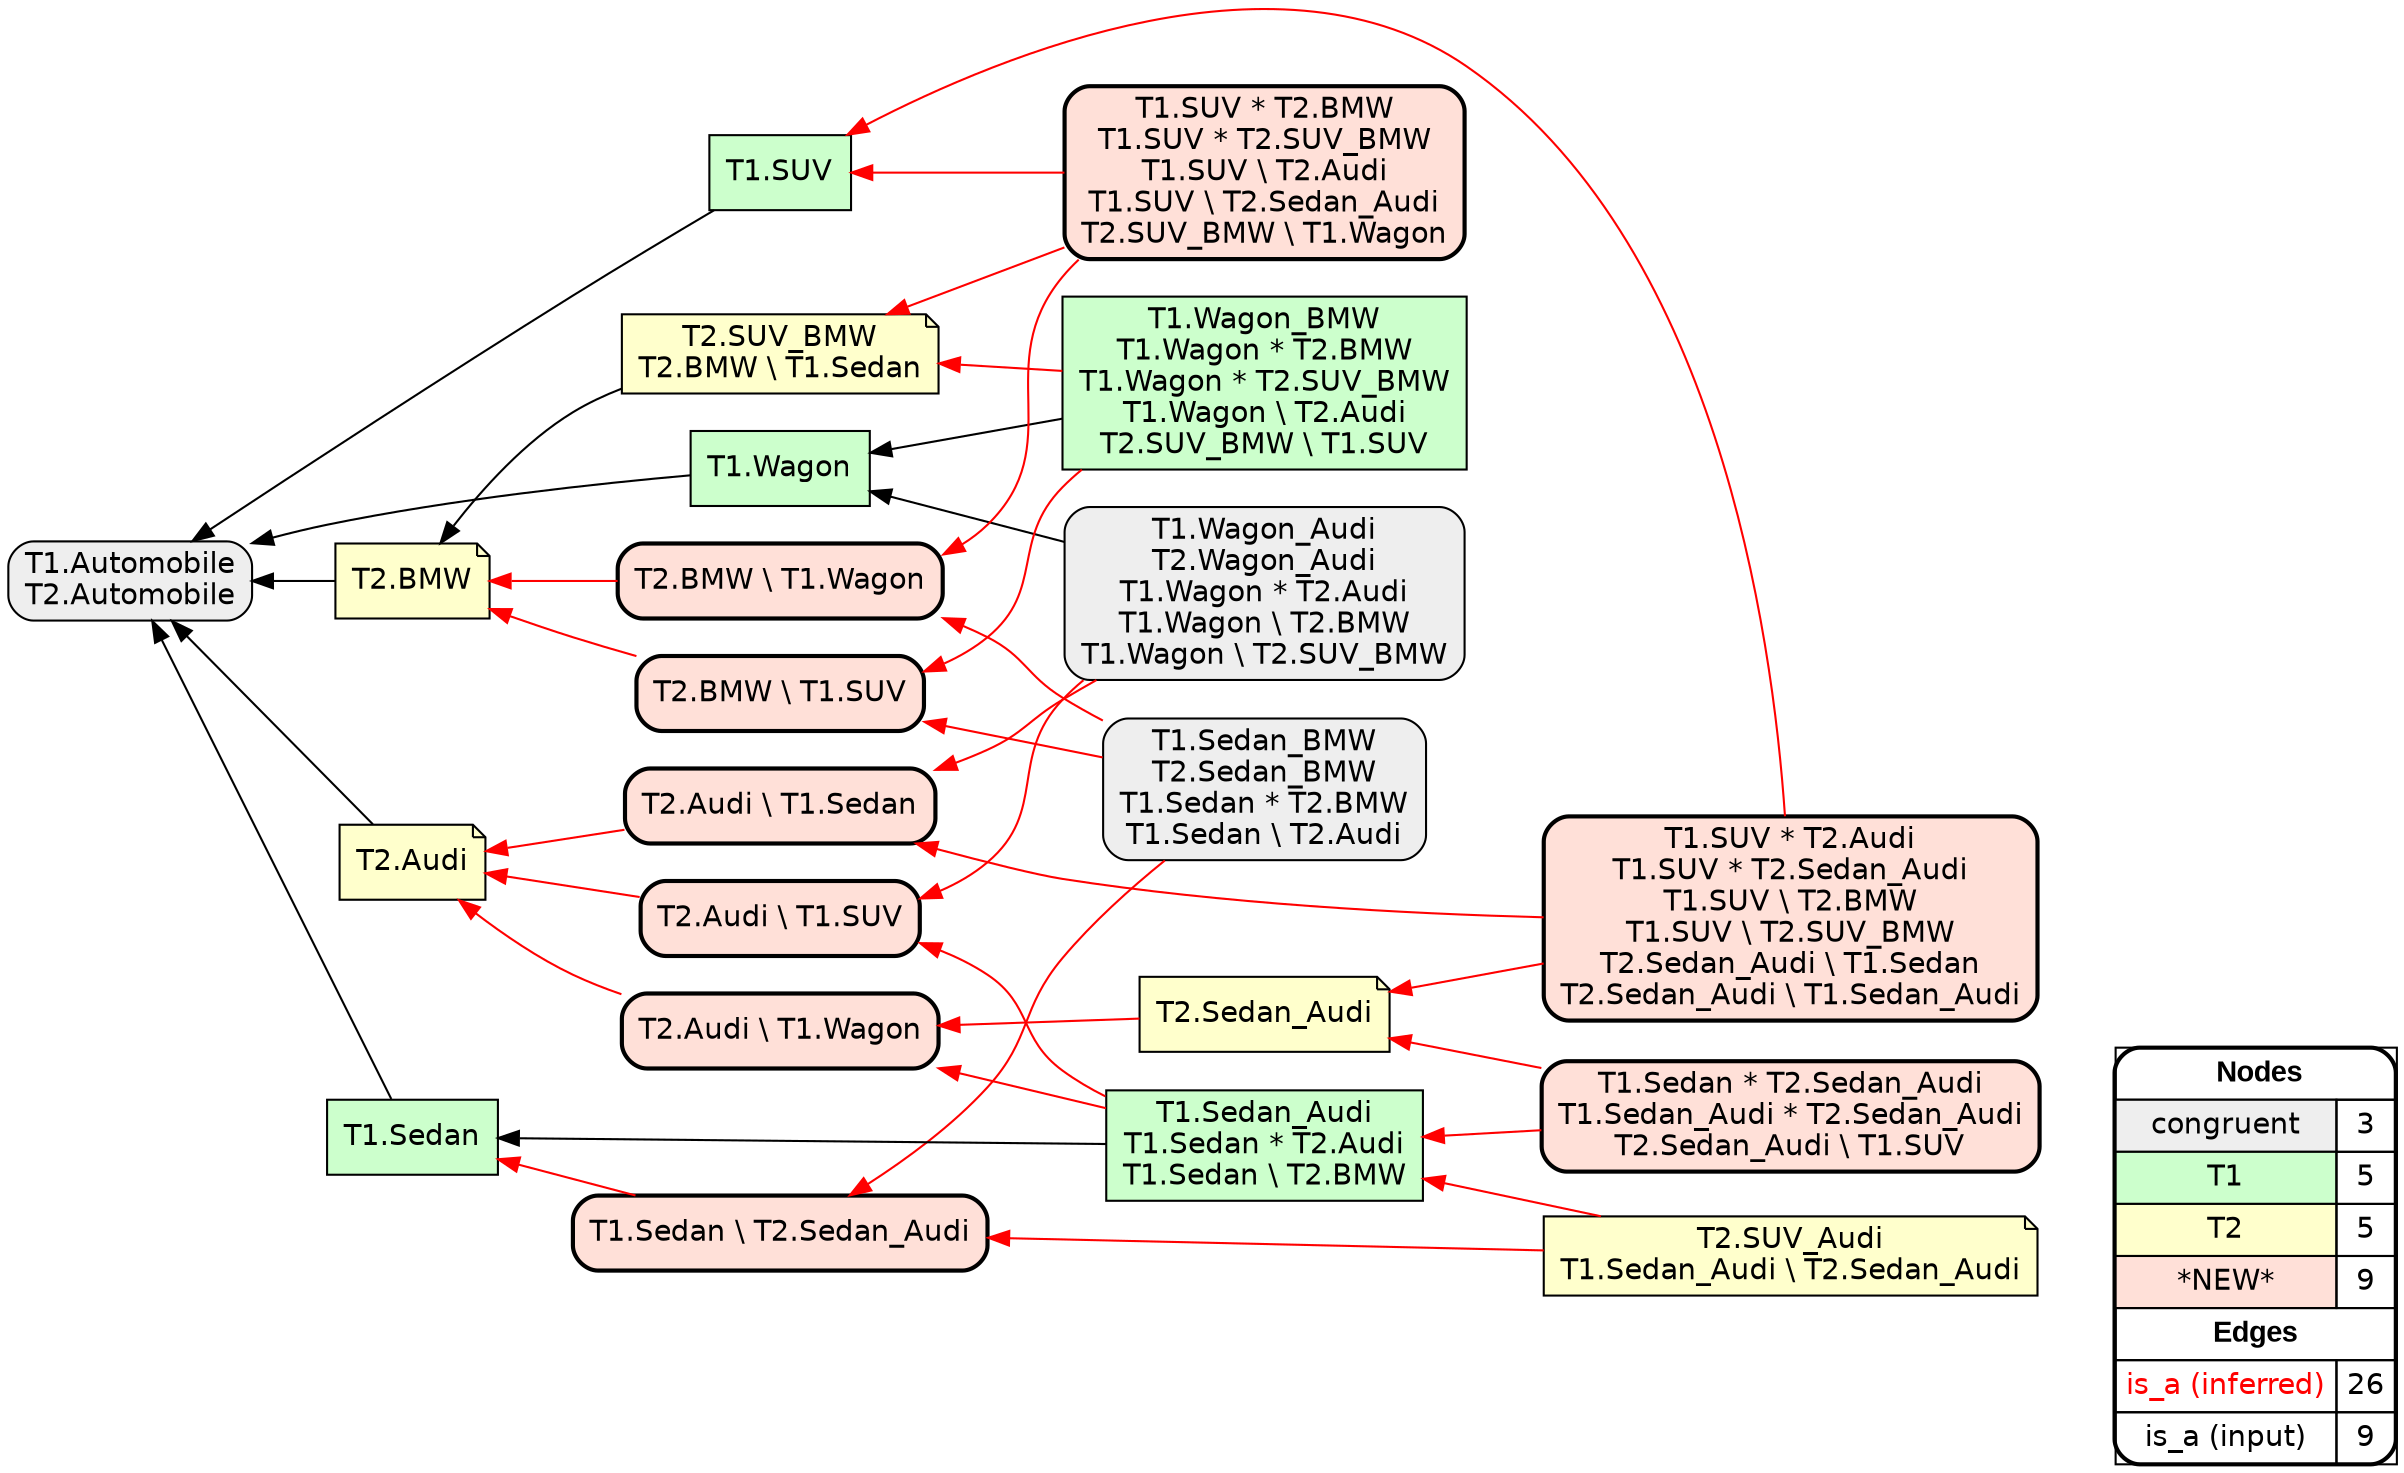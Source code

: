 digraph{
rankdir=RL
node[shape=box style="filled,rounded" fillcolor="#EEEEEE" fontname="helvetica"] 
"T1.Automobile\nT2.Automobile"
"T1.Wagon_Audi\nT2.Wagon_Audi\nT1.Wagon * T2.Audi\nT1.Wagon \\ T2.BMW\nT1.Wagon \\ T2.SUV_BMW"
"T1.Sedan_BMW\nT2.Sedan_BMW\nT1.Sedan * T2.BMW\nT1.Sedan \\ T2.Audi"
node[shape=box style=filled fillcolor="#CCFFCC" fontname="helvetica"] 
"T1.Sedan_Audi\nT1.Sedan * T2.Audi\nT1.Sedan \\ T2.BMW"
"T1.Wagon"
"T1.Wagon_BMW\nT1.Wagon * T2.BMW\nT1.Wagon * T2.SUV_BMW\nT1.Wagon \\ T2.Audi\nT2.SUV_BMW \\ T1.SUV"
"T1.Sedan"
"T1.SUV"
node[shape=note style=filled fillcolor="#FFFFCC" fontname="helvetica"] 
"T2.Audi"
"T2.BMW"
"T2.Sedan_Audi"
"T2.SUV_Audi\nT1.Sedan_Audi \\ T2.Sedan_Audi"
"T2.SUV_BMW\nT2.BMW \\ T1.Sedan"
node[shape=box style="filled,rounded,bold" fillcolor="#FFE0D8" fontname="helvetica"] 
"T2.BMW \\ T1.SUV"
"T2.Audi \\ T1.Wagon"
"T2.Audi \\ T1.Sedan"
"T1.SUV * T2.Audi\nT1.SUV * T2.Sedan_Audi\nT1.SUV \\ T2.BMW\nT1.SUV \\ T2.SUV_BMW\nT2.Sedan_Audi \\ T1.Sedan\nT2.Sedan_Audi \\ T1.Sedan_Audi"
"T2.BMW \\ T1.Wagon"
"T1.SUV * T2.BMW\nT1.SUV * T2.SUV_BMW\nT1.SUV \\ T2.Audi\nT1.SUV \\ T2.Sedan_Audi\nT2.SUV_BMW \\ T1.Wagon"
"T2.Audi \\ T1.SUV"
"T1.Sedan \\ T2.Sedan_Audi"
"T1.Sedan * T2.Sedan_Audi\nT1.Sedan_Audi * T2.Sedan_Audi\nT2.Sedan_Audi \\ T1.SUV"
edge[arrowhead=normal style=dotted color="#000000" constraint=true penwidth=1]
edge[arrowhead=normal style=solid color="#FF0000" constraint=true penwidth=1]
"T1.Sedan \\ T2.Sedan_Audi" -> "T1.Sedan"
"T1.Sedan_BMW\nT2.Sedan_BMW\nT1.Sedan * T2.BMW\nT1.Sedan \\ T2.Audi" -> "T2.BMW \\ T1.SUV"
"T1.Sedan_Audi\nT1.Sedan * T2.Audi\nT1.Sedan \\ T2.BMW" -> "T2.Audi \\ T1.SUV"
"T1.SUV * T2.BMW\nT1.SUV * T2.SUV_BMW\nT1.SUV \\ T2.Audi\nT1.SUV \\ T2.Sedan_Audi\nT2.SUV_BMW \\ T1.Wagon" -> "T2.SUV_BMW\nT2.BMW \\ T1.Sedan"
"T2.BMW \\ T1.SUV" -> "T2.BMW"
"T1.Sedan_BMW\nT2.Sedan_BMW\nT1.Sedan * T2.BMW\nT1.Sedan \\ T2.Audi" -> "T1.Sedan \\ T2.Sedan_Audi"
"T1.Wagon_BMW\nT1.Wagon * T2.BMW\nT1.Wagon * T2.SUV_BMW\nT1.Wagon \\ T2.Audi\nT2.SUV_BMW \\ T1.SUV" -> "T2.SUV_BMW\nT2.BMW \\ T1.Sedan"
"T2.BMW \\ T1.Wagon" -> "T2.BMW"
"T1.Wagon_Audi\nT2.Wagon_Audi\nT1.Wagon * T2.Audi\nT1.Wagon \\ T2.BMW\nT1.Wagon \\ T2.SUV_BMW" -> "T2.Audi \\ T1.SUV"
"T1.SUV * T2.Audi\nT1.SUV * T2.Sedan_Audi\nT1.SUV \\ T2.BMW\nT1.SUV \\ T2.SUV_BMW\nT2.Sedan_Audi \\ T1.Sedan\nT2.Sedan_Audi \\ T1.Sedan_Audi" -> "T2.Audi \\ T1.Sedan"
"T1.Wagon_BMW\nT1.Wagon * T2.BMW\nT1.Wagon * T2.SUV_BMW\nT1.Wagon \\ T2.Audi\nT2.SUV_BMW \\ T1.SUV" -> "T2.BMW \\ T1.SUV"
"T1.SUV * T2.BMW\nT1.SUV * T2.SUV_BMW\nT1.SUV \\ T2.Audi\nT1.SUV \\ T2.Sedan_Audi\nT2.SUV_BMW \\ T1.Wagon" -> "T2.BMW \\ T1.Wagon"
"T1.Wagon_Audi\nT2.Wagon_Audi\nT1.Wagon * T2.Audi\nT1.Wagon \\ T2.BMW\nT1.Wagon \\ T2.SUV_BMW" -> "T2.Audi \\ T1.Sedan"
"T2.Audi \\ T1.SUV" -> "T2.Audi"
"T1.Sedan_BMW\nT2.Sedan_BMW\nT1.Sedan * T2.BMW\nT1.Sedan \\ T2.Audi" -> "T2.BMW \\ T1.Wagon"
"T2.Audi \\ T1.Sedan" -> "T2.Audi"
"T1.SUV * T2.BMW\nT1.SUV * T2.SUV_BMW\nT1.SUV \\ T2.Audi\nT1.SUV \\ T2.Sedan_Audi\nT2.SUV_BMW \\ T1.Wagon" -> "T1.SUV"
"T1.Sedan * T2.Sedan_Audi\nT1.Sedan_Audi * T2.Sedan_Audi\nT2.Sedan_Audi \\ T1.SUV" -> "T2.Sedan_Audi"
"T1.Sedan * T2.Sedan_Audi\nT1.Sedan_Audi * T2.Sedan_Audi\nT2.Sedan_Audi \\ T1.SUV" -> "T1.Sedan_Audi\nT1.Sedan * T2.Audi\nT1.Sedan \\ T2.BMW"
"T2.Audi \\ T1.Wagon" -> "T2.Audi"
"T2.Sedan_Audi" -> "T2.Audi \\ T1.Wagon"
"T1.SUV * T2.Audi\nT1.SUV * T2.Sedan_Audi\nT1.SUV \\ T2.BMW\nT1.SUV \\ T2.SUV_BMW\nT2.Sedan_Audi \\ T1.Sedan\nT2.Sedan_Audi \\ T1.Sedan_Audi" -> "T2.Sedan_Audi"
"T1.Sedan_Audi\nT1.Sedan * T2.Audi\nT1.Sedan \\ T2.BMW" -> "T2.Audi \\ T1.Wagon"
"T2.SUV_Audi\nT1.Sedan_Audi \\ T2.Sedan_Audi" -> "T1.Sedan_Audi\nT1.Sedan * T2.Audi\nT1.Sedan \\ T2.BMW"
"T2.SUV_Audi\nT1.Sedan_Audi \\ T2.Sedan_Audi" -> "T1.Sedan \\ T2.Sedan_Audi"
"T1.SUV * T2.Audi\nT1.SUV * T2.Sedan_Audi\nT1.SUV \\ T2.BMW\nT1.SUV \\ T2.SUV_BMW\nT2.Sedan_Audi \\ T1.Sedan\nT2.Sedan_Audi \\ T1.Sedan_Audi" -> "T1.SUV"
edge[arrowhead=normal style=solid color="#000000" constraint=true penwidth=1]
"T1.Sedan" -> "T1.Automobile\nT2.Automobile"
"T1.Wagon_Audi\nT2.Wagon_Audi\nT1.Wagon * T2.Audi\nT1.Wagon \\ T2.BMW\nT1.Wagon \\ T2.SUV_BMW" -> "T1.Wagon"
"T2.SUV_BMW\nT2.BMW \\ T1.Sedan" -> "T2.BMW"
"T1.Wagon" -> "T1.Automobile\nT2.Automobile"
"T1.Sedan_Audi\nT1.Sedan * T2.Audi\nT1.Sedan \\ T2.BMW" -> "T1.Sedan"
"T1.Wagon_BMW\nT1.Wagon * T2.BMW\nT1.Wagon * T2.SUV_BMW\nT1.Wagon \\ T2.Audi\nT2.SUV_BMW \\ T1.SUV" -> "T1.Wagon"
"T2.Audi" -> "T1.Automobile\nT2.Automobile"
"T1.SUV" -> "T1.Automobile\nT2.Automobile"
"T2.BMW" -> "T1.Automobile\nT2.Automobile"
node[shape=box] 
{rank=source Legend [fillcolor= white margin=0 label=< 
 <TABLE BORDER="0" CELLBORDER="1" CELLSPACING="0" CELLPADDING="4"> 
<TR> <TD COLSPAN="2"><font face="Arial Black"> Nodes</font></TD> </TR> 
<TR> 
 <TD bgcolor="#EEEEEE" fontname="helvetica">congruent</TD> 
 <TD>3</TD> 
 </TR> 
<TR> 
 <TD bgcolor="#CCFFCC" fontname="helvetica">T1</TD> 
 <TD>5</TD> 
 </TR> 
<TR> 
 <TD bgcolor="#FFFFCC" fontname="helvetica">T2</TD> 
 <TD>5</TD> 
 </TR> 
<TR> 
 <TD bgcolor="#FFE0D8" fontname="helvetica">*NEW*</TD> 
 <TD>9</TD> 
 </TR> 
<TR> <TD COLSPAN="2"><font face = "Arial Black"> Edges </font></TD> </TR> 
<TR> 
 <TD><font color ="#FF0000">is_a (inferred)</font></TD><TD>26</TD>
</TR>
<TR> 
 <TD><font color ="#000000">is_a (input)</font></TD><TD>9</TD>
</TR>
</TABLE> 
 >] } 
}